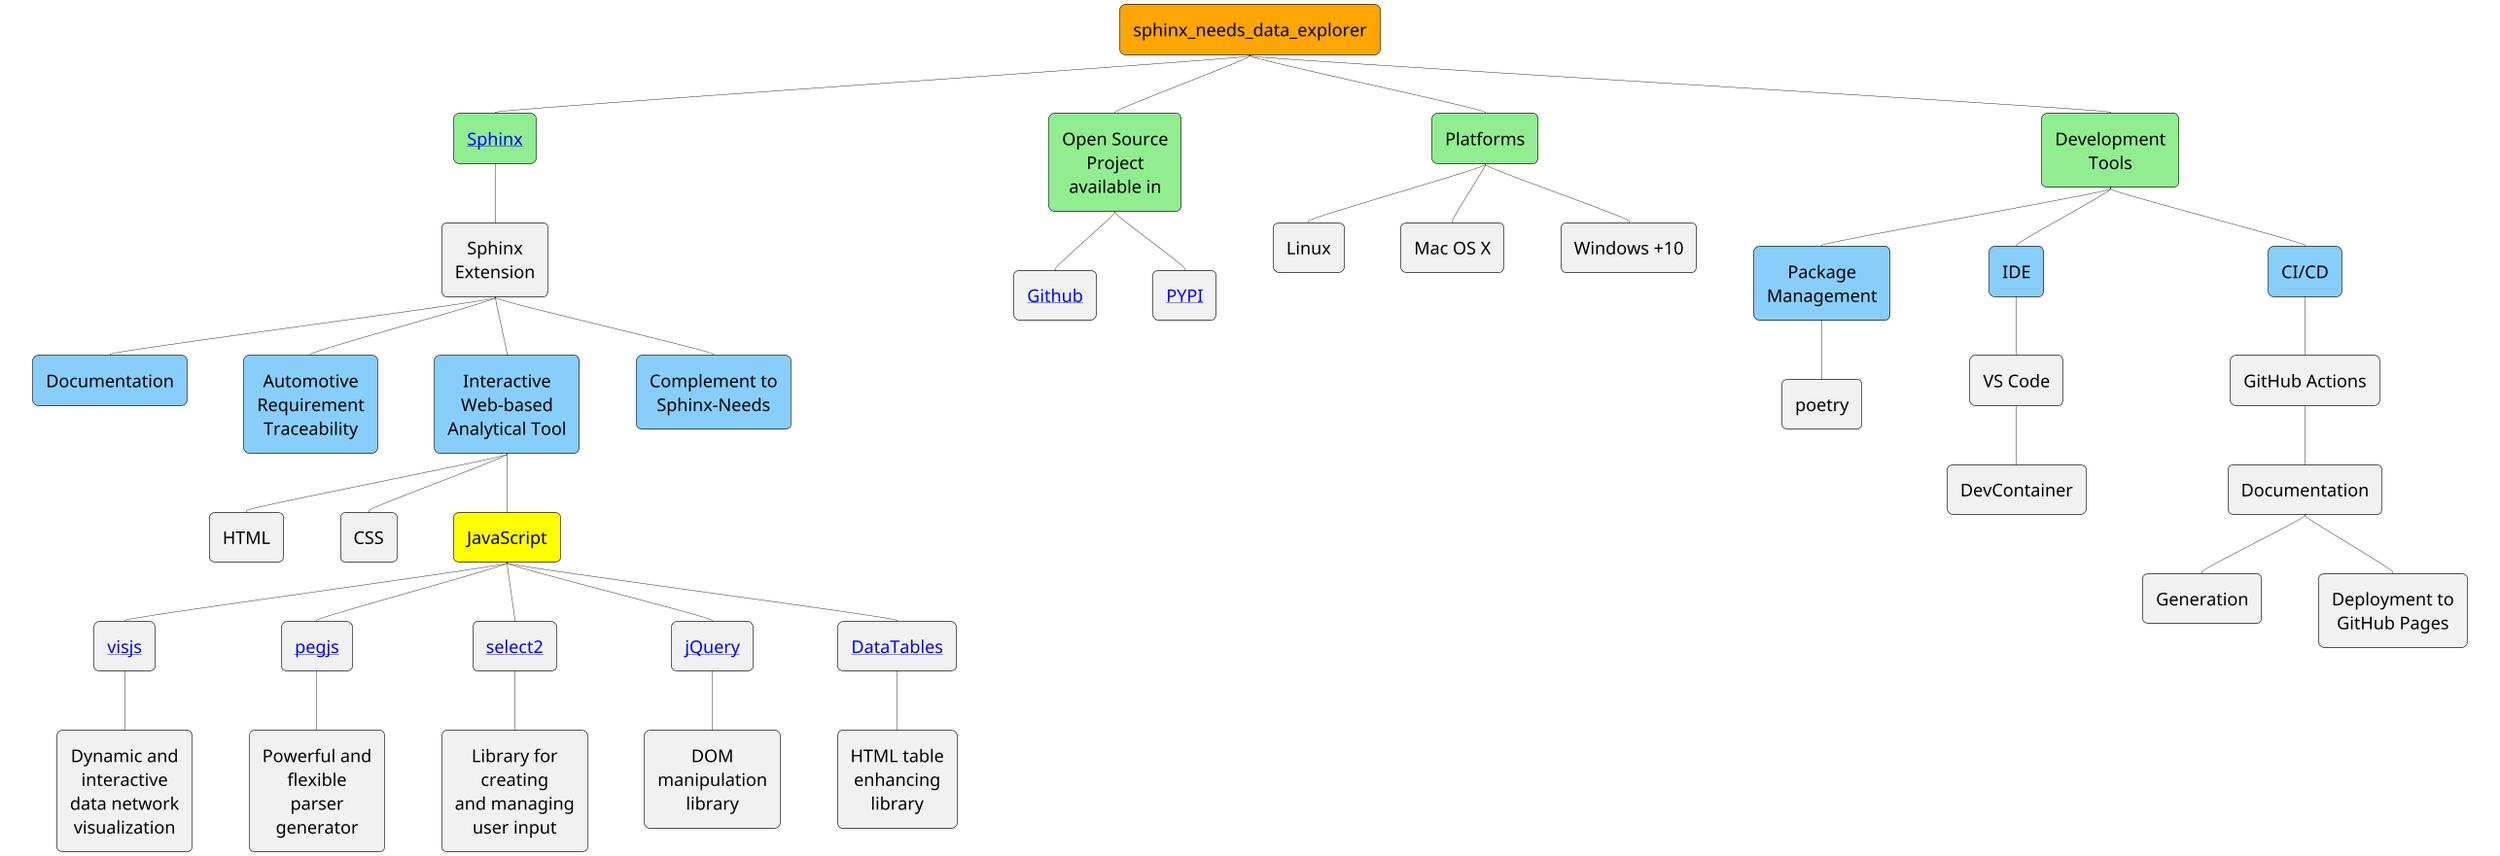 @startmindmap sphinx_needs_data_explorer

'rankdir=LR nodesep=20

'skinparam nodesep 50%
'skinparam ranksep 50%
skinparam defaultFontSize 40%
skinparam DefaultTextAlignment center

/'
<style>
  mindmapDiagram {
  Scale 10
  LineColor Black
   node {
    FontName Roboto
    Padding 5
    Margin 15
   ' RoundCorner 11
    LineColor black
    BackgroundColor #cc33cc-#0c33ac
    FontColor white
    LineStyle 0
    LineThickness 1
    DiagonalCorner 50
    MinimumWidth 200
    MaximumWidth 200
  }
</style>
'/

<style>
  mindmapDiagram {
   node {
    Padding 30
    Margin 65
    'MinimumWidth 100
    MaximumWidth 300
  }
</style>

top to bottom direction
'right to left direction
scale 0.45
!$rootColor="#Orange"

!procedure $mcolor($arg1,$arg2)
<color:blue>[[ $arg1 $arg2 ]]</color>
!endprocedure

*[$rootColor] sphinx_needs_data_explorer
**[#lightgreen] [[ https://www.sphinx-doc.org/en/master/ Sphinx ]]
*** Sphinx Extension
****[#LightSkyBlue] Documentation
****[#LightSkyBlue] Automotive Requirement\nTraceability
****[#LightSkyBlue] Interactive Web-based\nAnalytical Tool
***** HTML
***** CSS
*****[#Yellow] JavaScript
****** [[ https://visjs.org visjs ]]
******* Dynamic and interactive\ndata network visualization
****** [[ https://github.com/peggyjs/peggy pegjs ]]
******* Powerful and flexible\nparser generator
****** [[ https://github.com/select2/select2 select2 ]]
******* Library for creating\nand managing user input
****** [[ https://github.com/jquery/jquery jQuery ]]
******* DOM manipulation library
****** [[ https://github.com/DataTables/DataTablesSrc DataTables ]]
******* HTML table enhancing library
****[#LightSkyBlue] Complement to Sphinx-Needs
**[#lightgreen] Open Source Project\navailable in
*** [[ https://github.com/mi-parkes/sphinx-needs-data-explorer Github ]]
*** [[ https://pypi.org/project/sphinx-needs-data-explorer PYPI ]]
**[#lightgreen] Platforms
*** Linux
*** Mac OS X
*** Windows +10
**[#lightgreen] Development Tools
***[#LightSkyBlue] Package Management
**** poetry
***[#LightSkyBlue] IDE
**** VS Code
***** DevContainer
***[#LightSkyBlue]  CI/CD
**** GitHub Actions
***** Documentation
****** Generation
****** Deployment to GitHub Pages
@endmindmap
